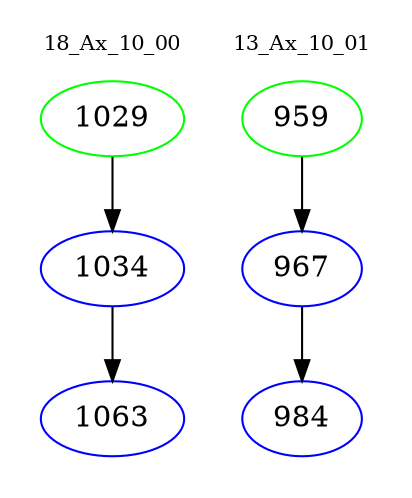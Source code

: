 digraph{
subgraph cluster_0 {
color = white
label = "18_Ax_10_00";
fontsize=10;
T0_1029 [label="1029", color="green"]
T0_1029 -> T0_1034 [color="black"]
T0_1034 [label="1034", color="blue"]
T0_1034 -> T0_1063 [color="black"]
T0_1063 [label="1063", color="blue"]
}
subgraph cluster_1 {
color = white
label = "13_Ax_10_01";
fontsize=10;
T1_959 [label="959", color="green"]
T1_959 -> T1_967 [color="black"]
T1_967 [label="967", color="blue"]
T1_967 -> T1_984 [color="black"]
T1_984 [label="984", color="blue"]
}
}
